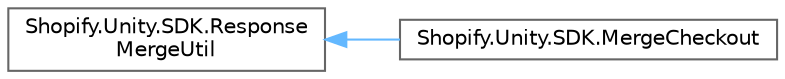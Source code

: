 digraph "Graphical Class Hierarchy"
{
 // LATEX_PDF_SIZE
  bgcolor="transparent";
  edge [fontname=Helvetica,fontsize=10,labelfontname=Helvetica,labelfontsize=10];
  node [fontname=Helvetica,fontsize=10,shape=box,height=0.2,width=0.4];
  rankdir="LR";
  Node0 [id="Node000000",label="Shopify.Unity.SDK.Response\lMergeUtil",height=0.2,width=0.4,color="grey40", fillcolor="white", style="filled",URL="$class_shopify_1_1_unity_1_1_s_d_k_1_1_response_merge_util.html",tooltip=" "];
  Node0 -> Node1 [id="edge512_Node000000_Node000001",dir="back",color="steelblue1",style="solid",tooltip=" "];
  Node1 [id="Node000001",label="Shopify.Unity.SDK.MergeCheckout",height=0.2,width=0.4,color="grey40", fillcolor="white", style="filled",URL="$class_shopify_1_1_unity_1_1_s_d_k_1_1_merge_checkout.html",tooltip=" "];
}
